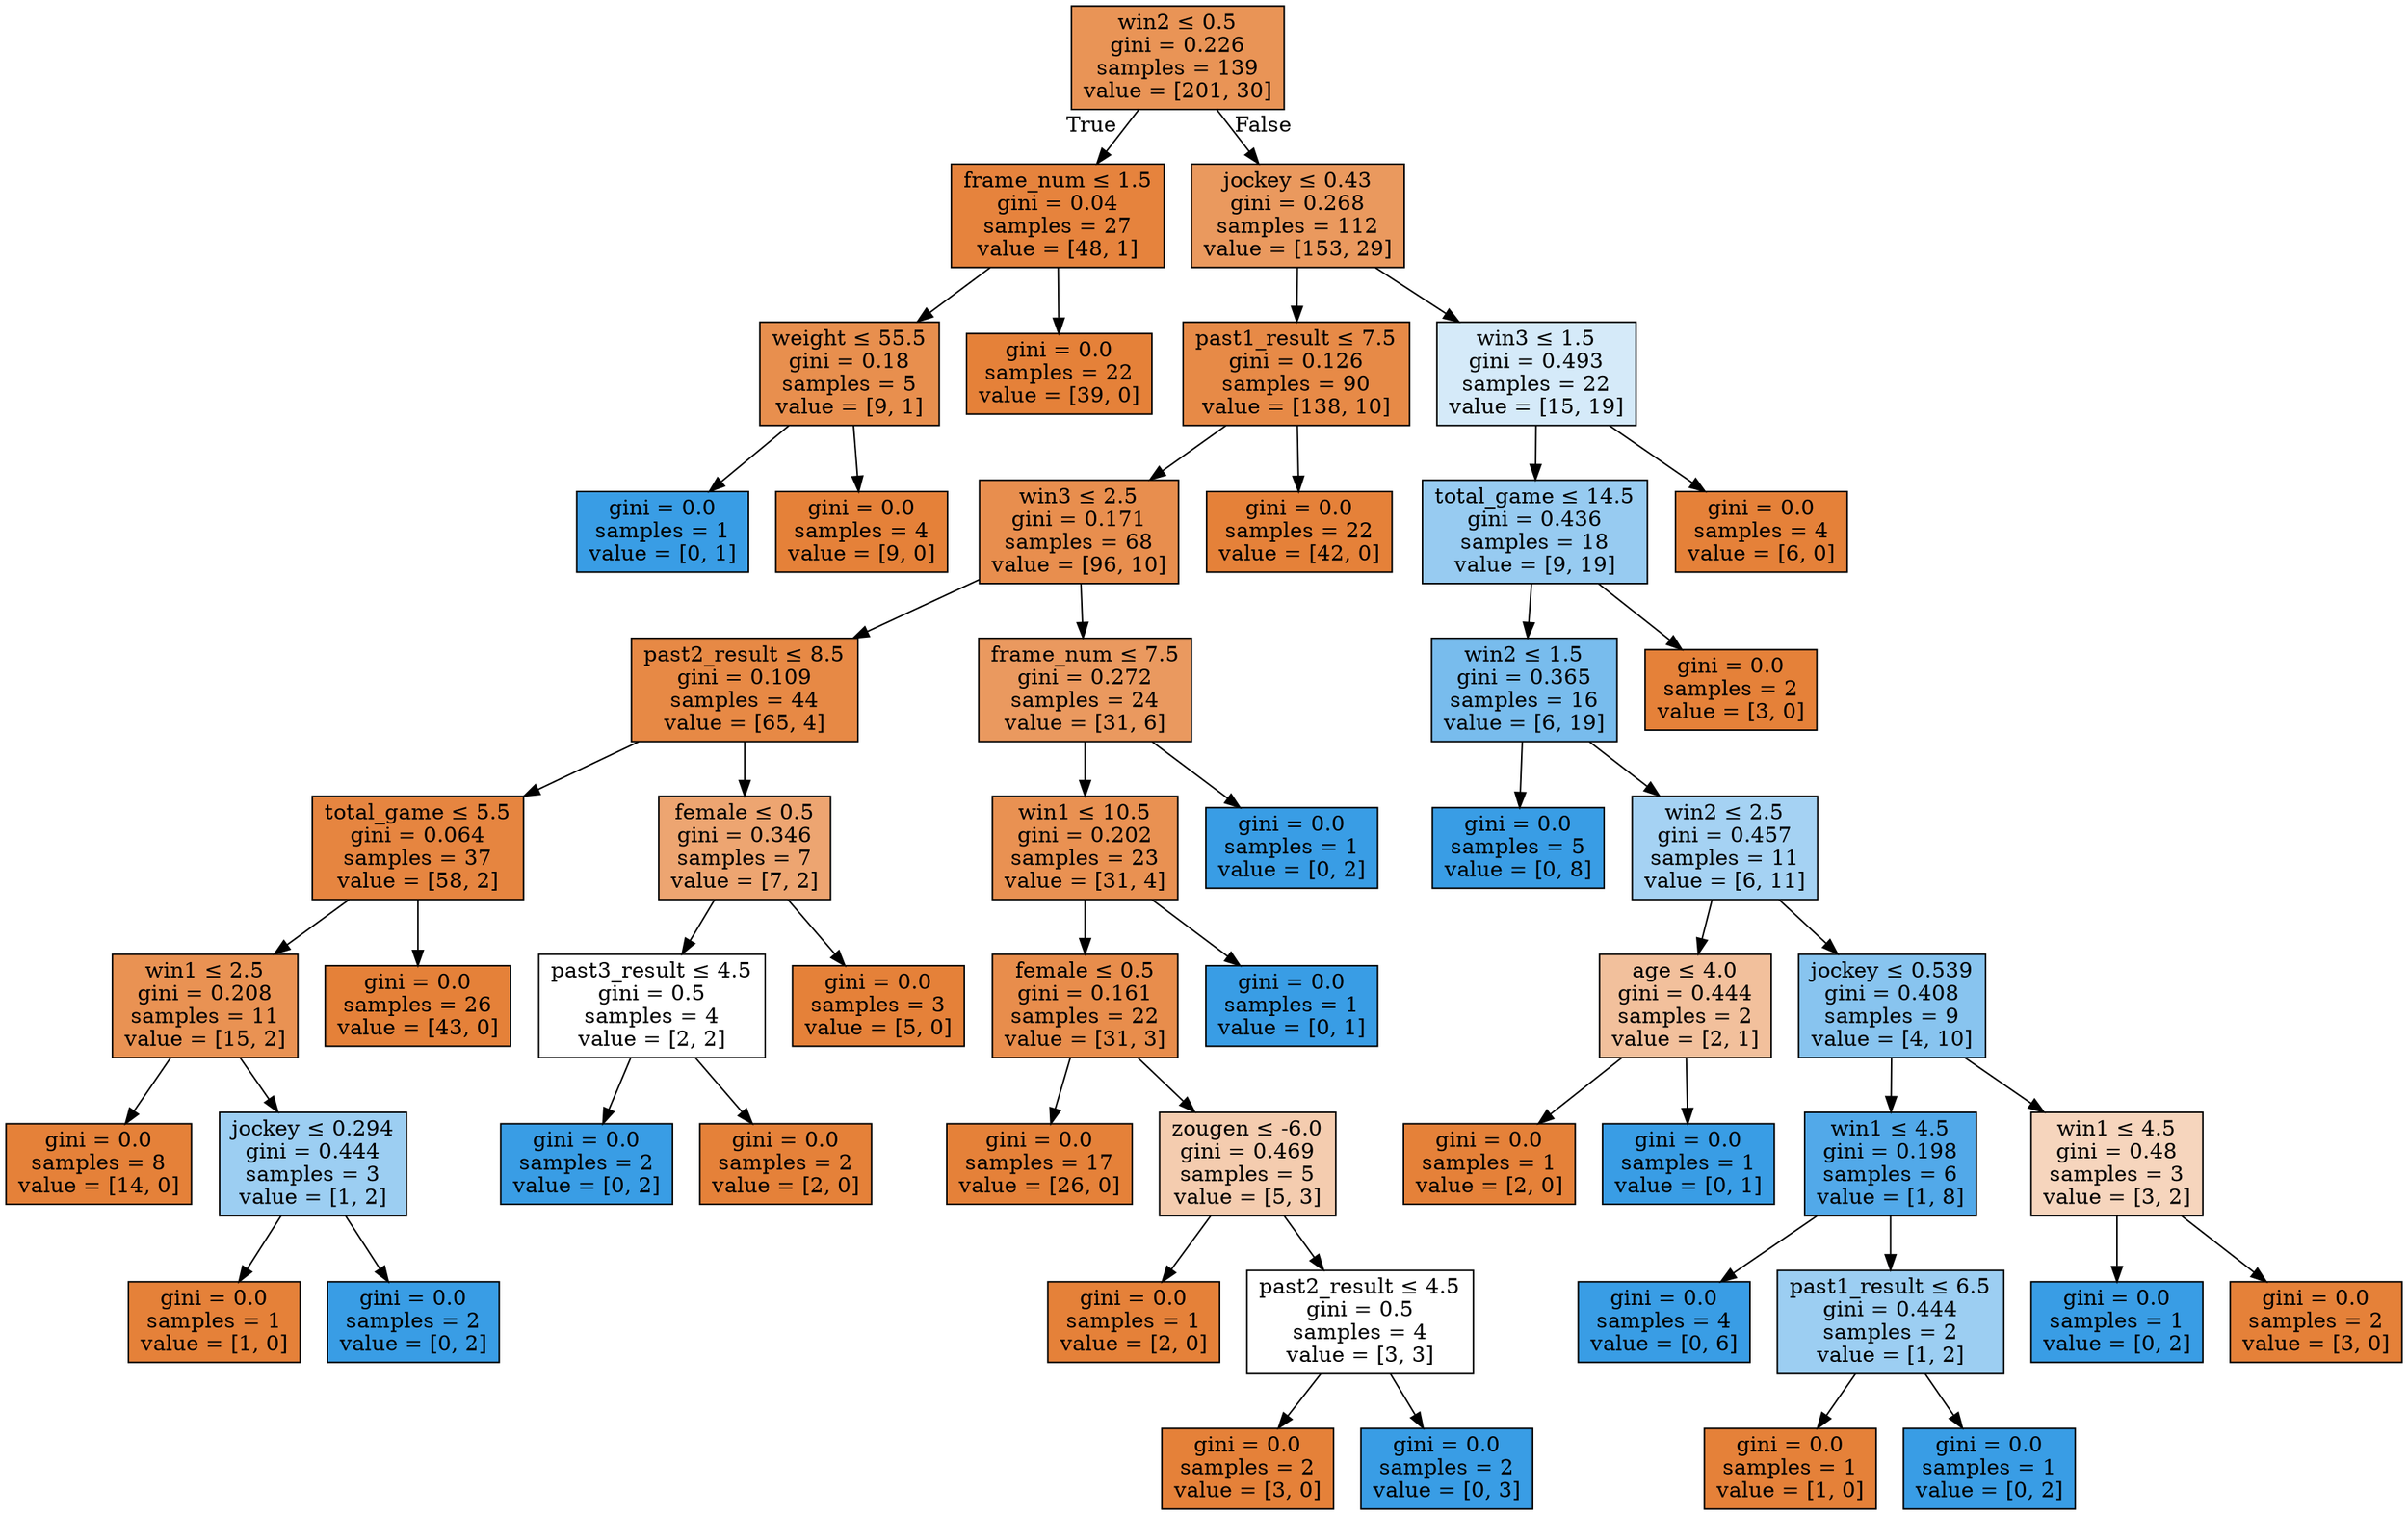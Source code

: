 digraph Tree {
node [shape=box, style="filled", color="black"] ;
0 [label=<win2 &le; 0.5<br/>gini = 0.226<br/>samples = 139<br/>value = [201, 30]>, fillcolor="#e58139d9"] ;
1 [label=<frame_num &le; 1.5<br/>gini = 0.04<br/>samples = 27<br/>value = [48, 1]>, fillcolor="#e58139fa"] ;
0 -> 1 [labeldistance=2.5, labelangle=45, headlabel="True"] ;
2 [label=<weight &le; 55.5<br/>gini = 0.18<br/>samples = 5<br/>value = [9, 1]>, fillcolor="#e58139e3"] ;
1 -> 2 ;
3 [label=<gini = 0.0<br/>samples = 1<br/>value = [0, 1]>, fillcolor="#399de5ff"] ;
2 -> 3 ;
4 [label=<gini = 0.0<br/>samples = 4<br/>value = [9, 0]>, fillcolor="#e58139ff"] ;
2 -> 4 ;
5 [label=<gini = 0.0<br/>samples = 22<br/>value = [39, 0]>, fillcolor="#e58139ff"] ;
1 -> 5 ;
6 [label=<jockey &le; 0.43<br/>gini = 0.268<br/>samples = 112<br/>value = [153, 29]>, fillcolor="#e58139cf"] ;
0 -> 6 [labeldistance=2.5, labelangle=-45, headlabel="False"] ;
7 [label=<past1_result &le; 7.5<br/>gini = 0.126<br/>samples = 90<br/>value = [138, 10]>, fillcolor="#e58139ed"] ;
6 -> 7 ;
8 [label=<win3 &le; 2.5<br/>gini = 0.171<br/>samples = 68<br/>value = [96, 10]>, fillcolor="#e58139e4"] ;
7 -> 8 ;
9 [label=<past2_result &le; 8.5<br/>gini = 0.109<br/>samples = 44<br/>value = [65, 4]>, fillcolor="#e58139ef"] ;
8 -> 9 ;
10 [label=<total_game &le; 5.5<br/>gini = 0.064<br/>samples = 37<br/>value = [58, 2]>, fillcolor="#e58139f6"] ;
9 -> 10 ;
11 [label=<win1 &le; 2.5<br/>gini = 0.208<br/>samples = 11<br/>value = [15, 2]>, fillcolor="#e58139dd"] ;
10 -> 11 ;
12 [label=<gini = 0.0<br/>samples = 8<br/>value = [14, 0]>, fillcolor="#e58139ff"] ;
11 -> 12 ;
13 [label=<jockey &le; 0.294<br/>gini = 0.444<br/>samples = 3<br/>value = [1, 2]>, fillcolor="#399de57f"] ;
11 -> 13 ;
14 [label=<gini = 0.0<br/>samples = 1<br/>value = [1, 0]>, fillcolor="#e58139ff"] ;
13 -> 14 ;
15 [label=<gini = 0.0<br/>samples = 2<br/>value = [0, 2]>, fillcolor="#399de5ff"] ;
13 -> 15 ;
16 [label=<gini = 0.0<br/>samples = 26<br/>value = [43, 0]>, fillcolor="#e58139ff"] ;
10 -> 16 ;
17 [label=<female &le; 0.5<br/>gini = 0.346<br/>samples = 7<br/>value = [7, 2]>, fillcolor="#e58139b6"] ;
9 -> 17 ;
18 [label=<past3_result &le; 4.5<br/>gini = 0.5<br/>samples = 4<br/>value = [2, 2]>, fillcolor="#e5813900"] ;
17 -> 18 ;
19 [label=<gini = 0.0<br/>samples = 2<br/>value = [0, 2]>, fillcolor="#399de5ff"] ;
18 -> 19 ;
20 [label=<gini = 0.0<br/>samples = 2<br/>value = [2, 0]>, fillcolor="#e58139ff"] ;
18 -> 20 ;
21 [label=<gini = 0.0<br/>samples = 3<br/>value = [5, 0]>, fillcolor="#e58139ff"] ;
17 -> 21 ;
22 [label=<frame_num &le; 7.5<br/>gini = 0.272<br/>samples = 24<br/>value = [31, 6]>, fillcolor="#e58139ce"] ;
8 -> 22 ;
23 [label=<win1 &le; 10.5<br/>gini = 0.202<br/>samples = 23<br/>value = [31, 4]>, fillcolor="#e58139de"] ;
22 -> 23 ;
24 [label=<female &le; 0.5<br/>gini = 0.161<br/>samples = 22<br/>value = [31, 3]>, fillcolor="#e58139e6"] ;
23 -> 24 ;
25 [label=<gini = 0.0<br/>samples = 17<br/>value = [26, 0]>, fillcolor="#e58139ff"] ;
24 -> 25 ;
26 [label=<zougen &le; -6.0<br/>gini = 0.469<br/>samples = 5<br/>value = [5, 3]>, fillcolor="#e5813966"] ;
24 -> 26 ;
27 [label=<gini = 0.0<br/>samples = 1<br/>value = [2, 0]>, fillcolor="#e58139ff"] ;
26 -> 27 ;
28 [label=<past2_result &le; 4.5<br/>gini = 0.5<br/>samples = 4<br/>value = [3, 3]>, fillcolor="#e5813900"] ;
26 -> 28 ;
29 [label=<gini = 0.0<br/>samples = 2<br/>value = [3, 0]>, fillcolor="#e58139ff"] ;
28 -> 29 ;
30 [label=<gini = 0.0<br/>samples = 2<br/>value = [0, 3]>, fillcolor="#399de5ff"] ;
28 -> 30 ;
31 [label=<gini = 0.0<br/>samples = 1<br/>value = [0, 1]>, fillcolor="#399de5ff"] ;
23 -> 31 ;
32 [label=<gini = 0.0<br/>samples = 1<br/>value = [0, 2]>, fillcolor="#399de5ff"] ;
22 -> 32 ;
33 [label=<gini = 0.0<br/>samples = 22<br/>value = [42, 0]>, fillcolor="#e58139ff"] ;
7 -> 33 ;
34 [label=<win3 &le; 1.5<br/>gini = 0.493<br/>samples = 22<br/>value = [15, 19]>, fillcolor="#399de536"] ;
6 -> 34 ;
35 [label=<total_game &le; 14.5<br/>gini = 0.436<br/>samples = 18<br/>value = [9, 19]>, fillcolor="#399de586"] ;
34 -> 35 ;
36 [label=<win2 &le; 1.5<br/>gini = 0.365<br/>samples = 16<br/>value = [6, 19]>, fillcolor="#399de5ae"] ;
35 -> 36 ;
37 [label=<gini = 0.0<br/>samples = 5<br/>value = [0, 8]>, fillcolor="#399de5ff"] ;
36 -> 37 ;
38 [label=<win2 &le; 2.5<br/>gini = 0.457<br/>samples = 11<br/>value = [6, 11]>, fillcolor="#399de574"] ;
36 -> 38 ;
39 [label=<age &le; 4.0<br/>gini = 0.444<br/>samples = 2<br/>value = [2, 1]>, fillcolor="#e581397f"] ;
38 -> 39 ;
40 [label=<gini = 0.0<br/>samples = 1<br/>value = [2, 0]>, fillcolor="#e58139ff"] ;
39 -> 40 ;
41 [label=<gini = 0.0<br/>samples = 1<br/>value = [0, 1]>, fillcolor="#399de5ff"] ;
39 -> 41 ;
42 [label=<jockey &le; 0.539<br/>gini = 0.408<br/>samples = 9<br/>value = [4, 10]>, fillcolor="#399de599"] ;
38 -> 42 ;
43 [label=<win1 &le; 4.5<br/>gini = 0.198<br/>samples = 6<br/>value = [1, 8]>, fillcolor="#399de5df"] ;
42 -> 43 ;
44 [label=<gini = 0.0<br/>samples = 4<br/>value = [0, 6]>, fillcolor="#399de5ff"] ;
43 -> 44 ;
45 [label=<past1_result &le; 6.5<br/>gini = 0.444<br/>samples = 2<br/>value = [1, 2]>, fillcolor="#399de57f"] ;
43 -> 45 ;
46 [label=<gini = 0.0<br/>samples = 1<br/>value = [1, 0]>, fillcolor="#e58139ff"] ;
45 -> 46 ;
47 [label=<gini = 0.0<br/>samples = 1<br/>value = [0, 2]>, fillcolor="#399de5ff"] ;
45 -> 47 ;
48 [label=<win1 &le; 4.5<br/>gini = 0.48<br/>samples = 3<br/>value = [3, 2]>, fillcolor="#e5813955"] ;
42 -> 48 ;
49 [label=<gini = 0.0<br/>samples = 1<br/>value = [0, 2]>, fillcolor="#399de5ff"] ;
48 -> 49 ;
50 [label=<gini = 0.0<br/>samples = 2<br/>value = [3, 0]>, fillcolor="#e58139ff"] ;
48 -> 50 ;
51 [label=<gini = 0.0<br/>samples = 2<br/>value = [3, 0]>, fillcolor="#e58139ff"] ;
35 -> 51 ;
52 [label=<gini = 0.0<br/>samples = 4<br/>value = [6, 0]>, fillcolor="#e58139ff"] ;
34 -> 52 ;
}